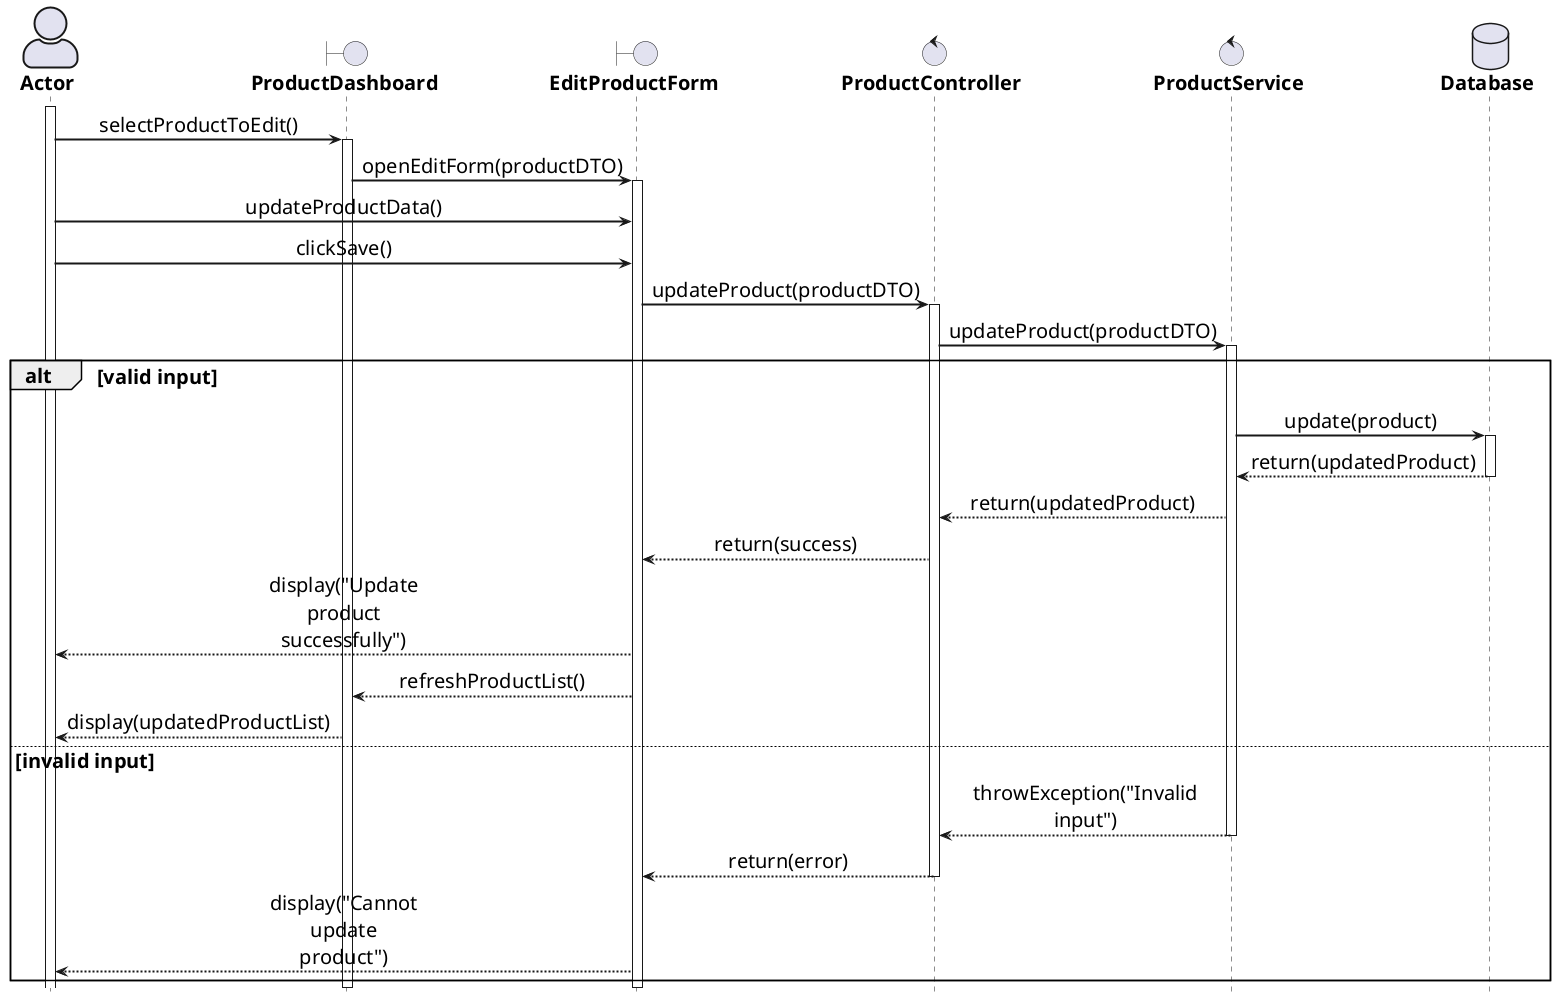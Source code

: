@startuml

' General configuration
skinparam defaultFontSize 20
skinparam maxMessageSize 60
skinparam sequenceMessageAlign center

' Actor style configuration
skinparam actorStyle awesome

' Arrow and border thickness configuration
skinparam {
    ArrowThickness 2
    ParticipantBorderThickness 2
    ActorBorderThickness 2
    LifeLineBorderThickness 2
    ActivationBorderThickness 2
}

' Life line color configuration
skinparam LifeLineBorderColor black

' Font style configuration for components
skinparam {
    actorFontStyle bold
    boundaryFontStyle bold
    controlFontStyle bold
    entityFontStyle bold
    databaseFontStyle bold
}

' Define components
actor "Actor" as actor
boundary "ProductDashboard" as dashboard
boundary "EditProductForm" as editForm
control "ProductController" as controller
control "ProductService" as service
database "Database" as db

' Start processing flow
activate actor

actor -> dashboard: selectProductToEdit()
activate dashboard

dashboard -> editForm: openEditForm(productDTO)
activate editForm

actor -> editForm: updateProductData()
actor -> editForm: clickSave()

editForm -> controller: updateProduct(productDTO)
activate controller

controller -> service: updateProduct(productDTO)
activate service

alt valid input
    service -> db: update(product)
    activate db
    db --> service: return(updatedProduct)
    deactivate db
    
    service --> controller: return(updatedProduct)
    
    controller --> editForm: return(success)
    
    editForm --> actor: display("Update product successfully")
    editForm --> dashboard: refreshProductList()
    dashboard --> actor: display(updatedProductList)
else invalid input
    service --> controller: throwException("Invalid input")
    deactivate service
    controller --> editForm: return(error)
    deactivate controller
    editForm --> actor: display("Cannot update product")
end

deactivate editForm
deactivate dashboard

hide footbox
@enduml
